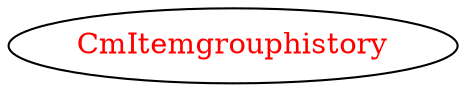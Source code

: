 digraph dependencyGraph {
 concentrate=true;
 ranksep="2.0";
 rankdir="LR"; 
 splines="ortho";
"CmItemgrouphistory" [fontcolor="red"];
}